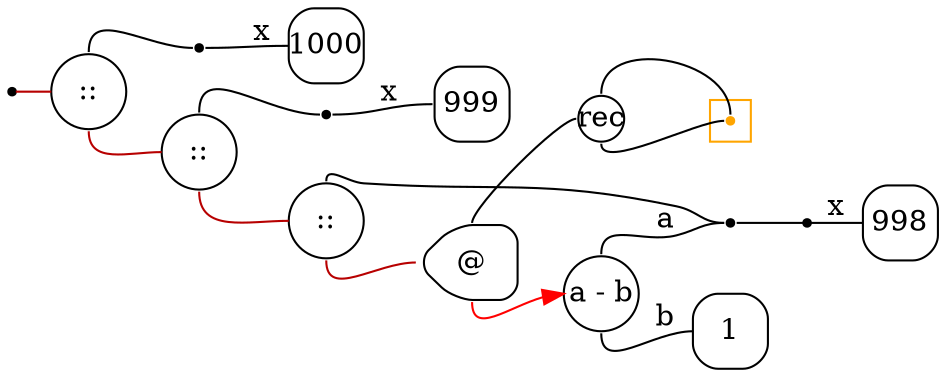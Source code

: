 digraph G {
  rankdir=LR;
  edge[arrowhead=none,arrowtail=none];
  node[fixedsize=true,shape=circle]
  size="12.133333333333333,4.987468750000001";
  labeldistance=0;
  nodesep=.175;
  ranksep=.175;

 nd1[shape=point];
   nd14[label="1000",tooltip="nd14-ConstGraph",style=rounded,orientation=90,shape=square,color="#000000"];
 nd42[label="::",tooltip="nd42-BinOpGraph",style=rounded,color="#000000"];
 nd59[label=" ",tooltip="nd59-ContractGraph",style=rounded,orientation=90,shape=point];
   nd111[label="999",tooltip="nd111-ConstGraph",style=rounded,orientation=90,shape=square,color="#000000"];
 nd84[label="::",tooltip="nd84-BinOpGraph",style=rounded,color="#000000"];
 nd92[label=" ",tooltip="nd92-ContractGraph",style=rounded,orientation=90,shape=point];
   nd156[label="998",tooltip="nd156-ConstGraph",style=rounded,orientation=90,shape=square,color="#000000"];
 nd158[label="rec",tooltip="nd158-RecurGraph",style=rounded,width=.3,height=.3,color="#000000"];
   subgraph cluster_nd162 {
     graph[style=fill,color="orange"];ndcluster_nd162[tooltip="nd162",orientation=90,shape=point,color="orange"];
   };
 nd129[label="::",tooltip="nd129-BinOpGraph",style=rounded,color="#000000"];
 nd130[label="@",tooltip="nd130-AppGraph",style=rounded,orientation=90,shape=house,color="#000000"];
 nd132[label="a - b",tooltip="nd132-BinOpGraph",style=rounded,color="#000000"];
   nd136[label="1",tooltip="nd136-ConstGraph",style=rounded,orientation=90,shape=square,color="#000000"];
 nd137[label=" ",tooltip="nd137-ContractGraph",style=rounded,orientation=90,shape=point];
 nd138[label=" ",tooltip="nd138-ContractGraph",style=rounded,orientation=90,shape=point];

  nd42->nd59[tailport=n,headport=w];
  nd1->nd42[label="",tailport=e,headport=w,color="#b70000",arrowhead=none,arrowtail=none];
  nd59->nd14[label="x",tailport=e,headport=w];
  nd84->nd92[tailport=n,headport=w];
  nd42->nd84[label="",tailport=s,headport=w,color="#b70000",arrowhead=none,arrowtail=none];
  nd92->nd111[label="x",tailport=e,headport=w];
  nd132->nd136[label="b",tailport=s,headport=w];
  nd130->nd158[tailport=n,headport=w];
  nd130->nd132[tailport=s,headport=w,color=red,arrowhead=normal];
  nd129->nd130[tailport=s,headport=w,color="#b70000",arrowhead=none,arrowtail=none];
  nd132->nd137[label="a",tailport=n,headport=w];
  nd129->nd137[tailport=n,headport=w];
  nd84->nd129[label="",tailport=s,headport=w,color="#b70000",arrowhead=none,arrowtail=none];
  nd137->nd138[tailport=e,headport=w];
  nd138->nd156[label="x",tailport=e,headport=w];
  nd158->ndcluster_nd162[dir=back,headport=n,tailport=n];
  nd158->ndcluster_nd162[tailport=s,headport=w];
}